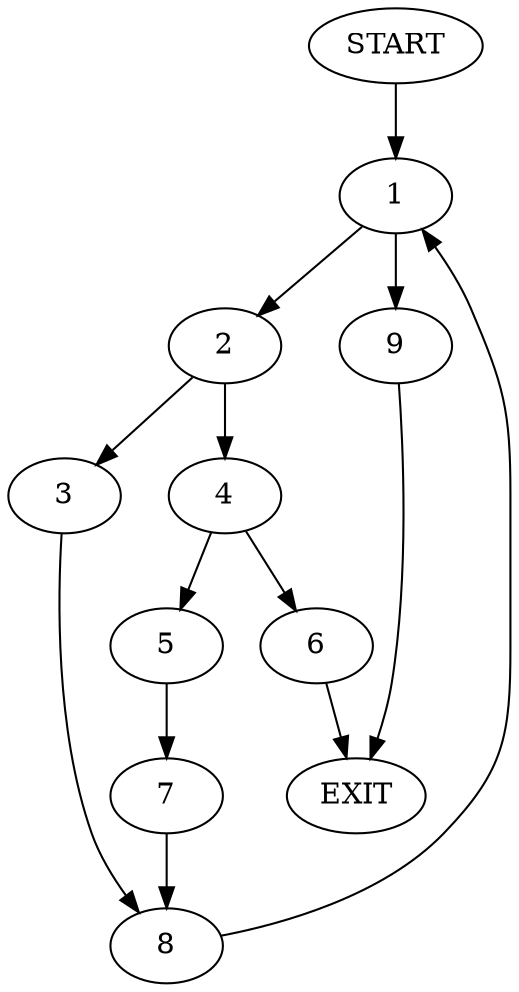 digraph { 
0 [label="START"];
1;
2;
3;
4;
5;
6;
7;
8;
9;
10[label="EXIT"];
0 -> 1;
1 -> 2;
1 -> 9;
2 -> 3;
2 -> 4;
3 -> 8;
4 -> 5;
4 -> 6;
5 -> 7;
6 -> 10;
7 -> 8;
8 -> 1;
9 -> 10;
}